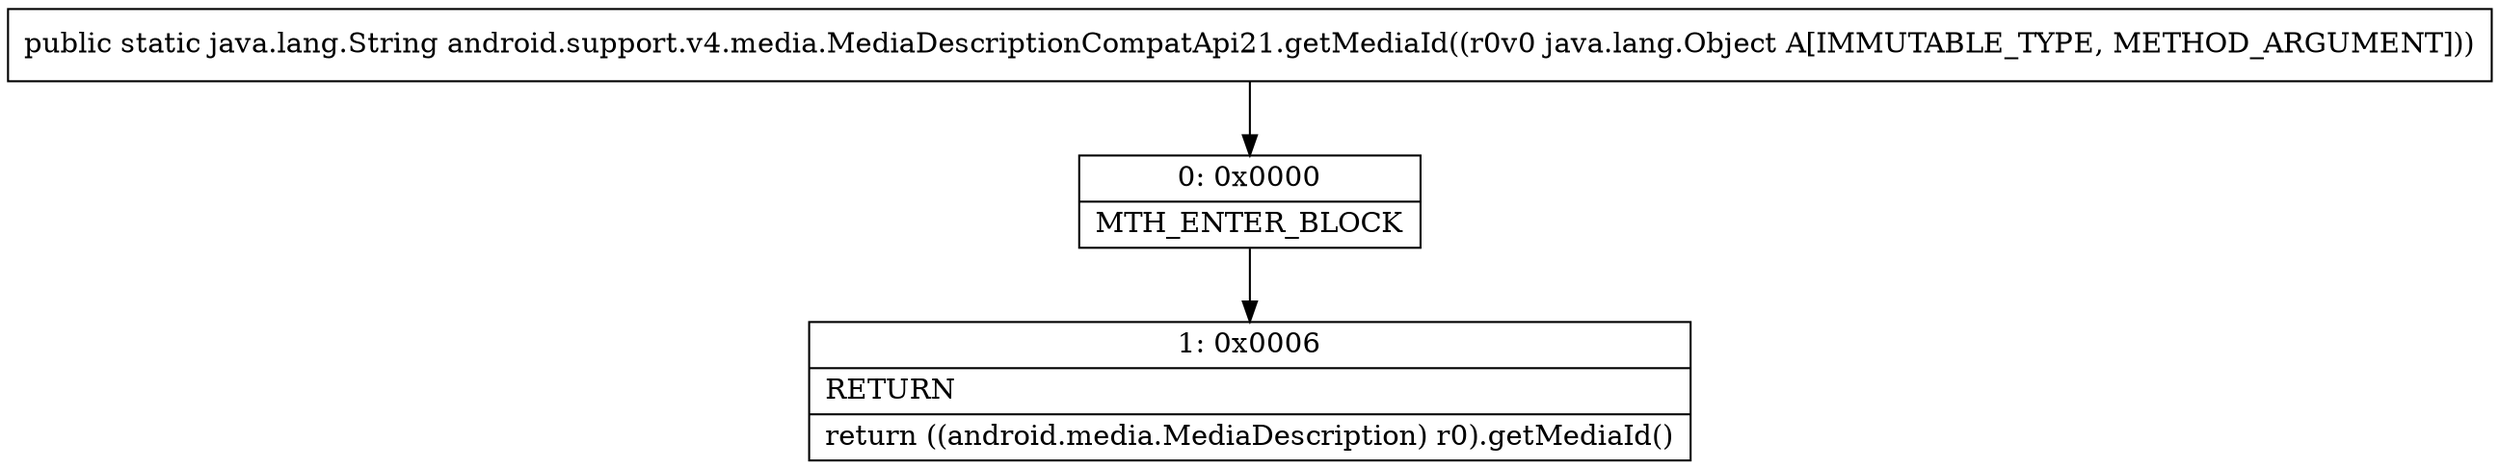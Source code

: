 digraph "CFG forandroid.support.v4.media.MediaDescriptionCompatApi21.getMediaId(Ljava\/lang\/Object;)Ljava\/lang\/String;" {
Node_0 [shape=record,label="{0\:\ 0x0000|MTH_ENTER_BLOCK\l}"];
Node_1 [shape=record,label="{1\:\ 0x0006|RETURN\l|return ((android.media.MediaDescription) r0).getMediaId()\l}"];
MethodNode[shape=record,label="{public static java.lang.String android.support.v4.media.MediaDescriptionCompatApi21.getMediaId((r0v0 java.lang.Object A[IMMUTABLE_TYPE, METHOD_ARGUMENT])) }"];
MethodNode -> Node_0;
Node_0 -> Node_1;
}

